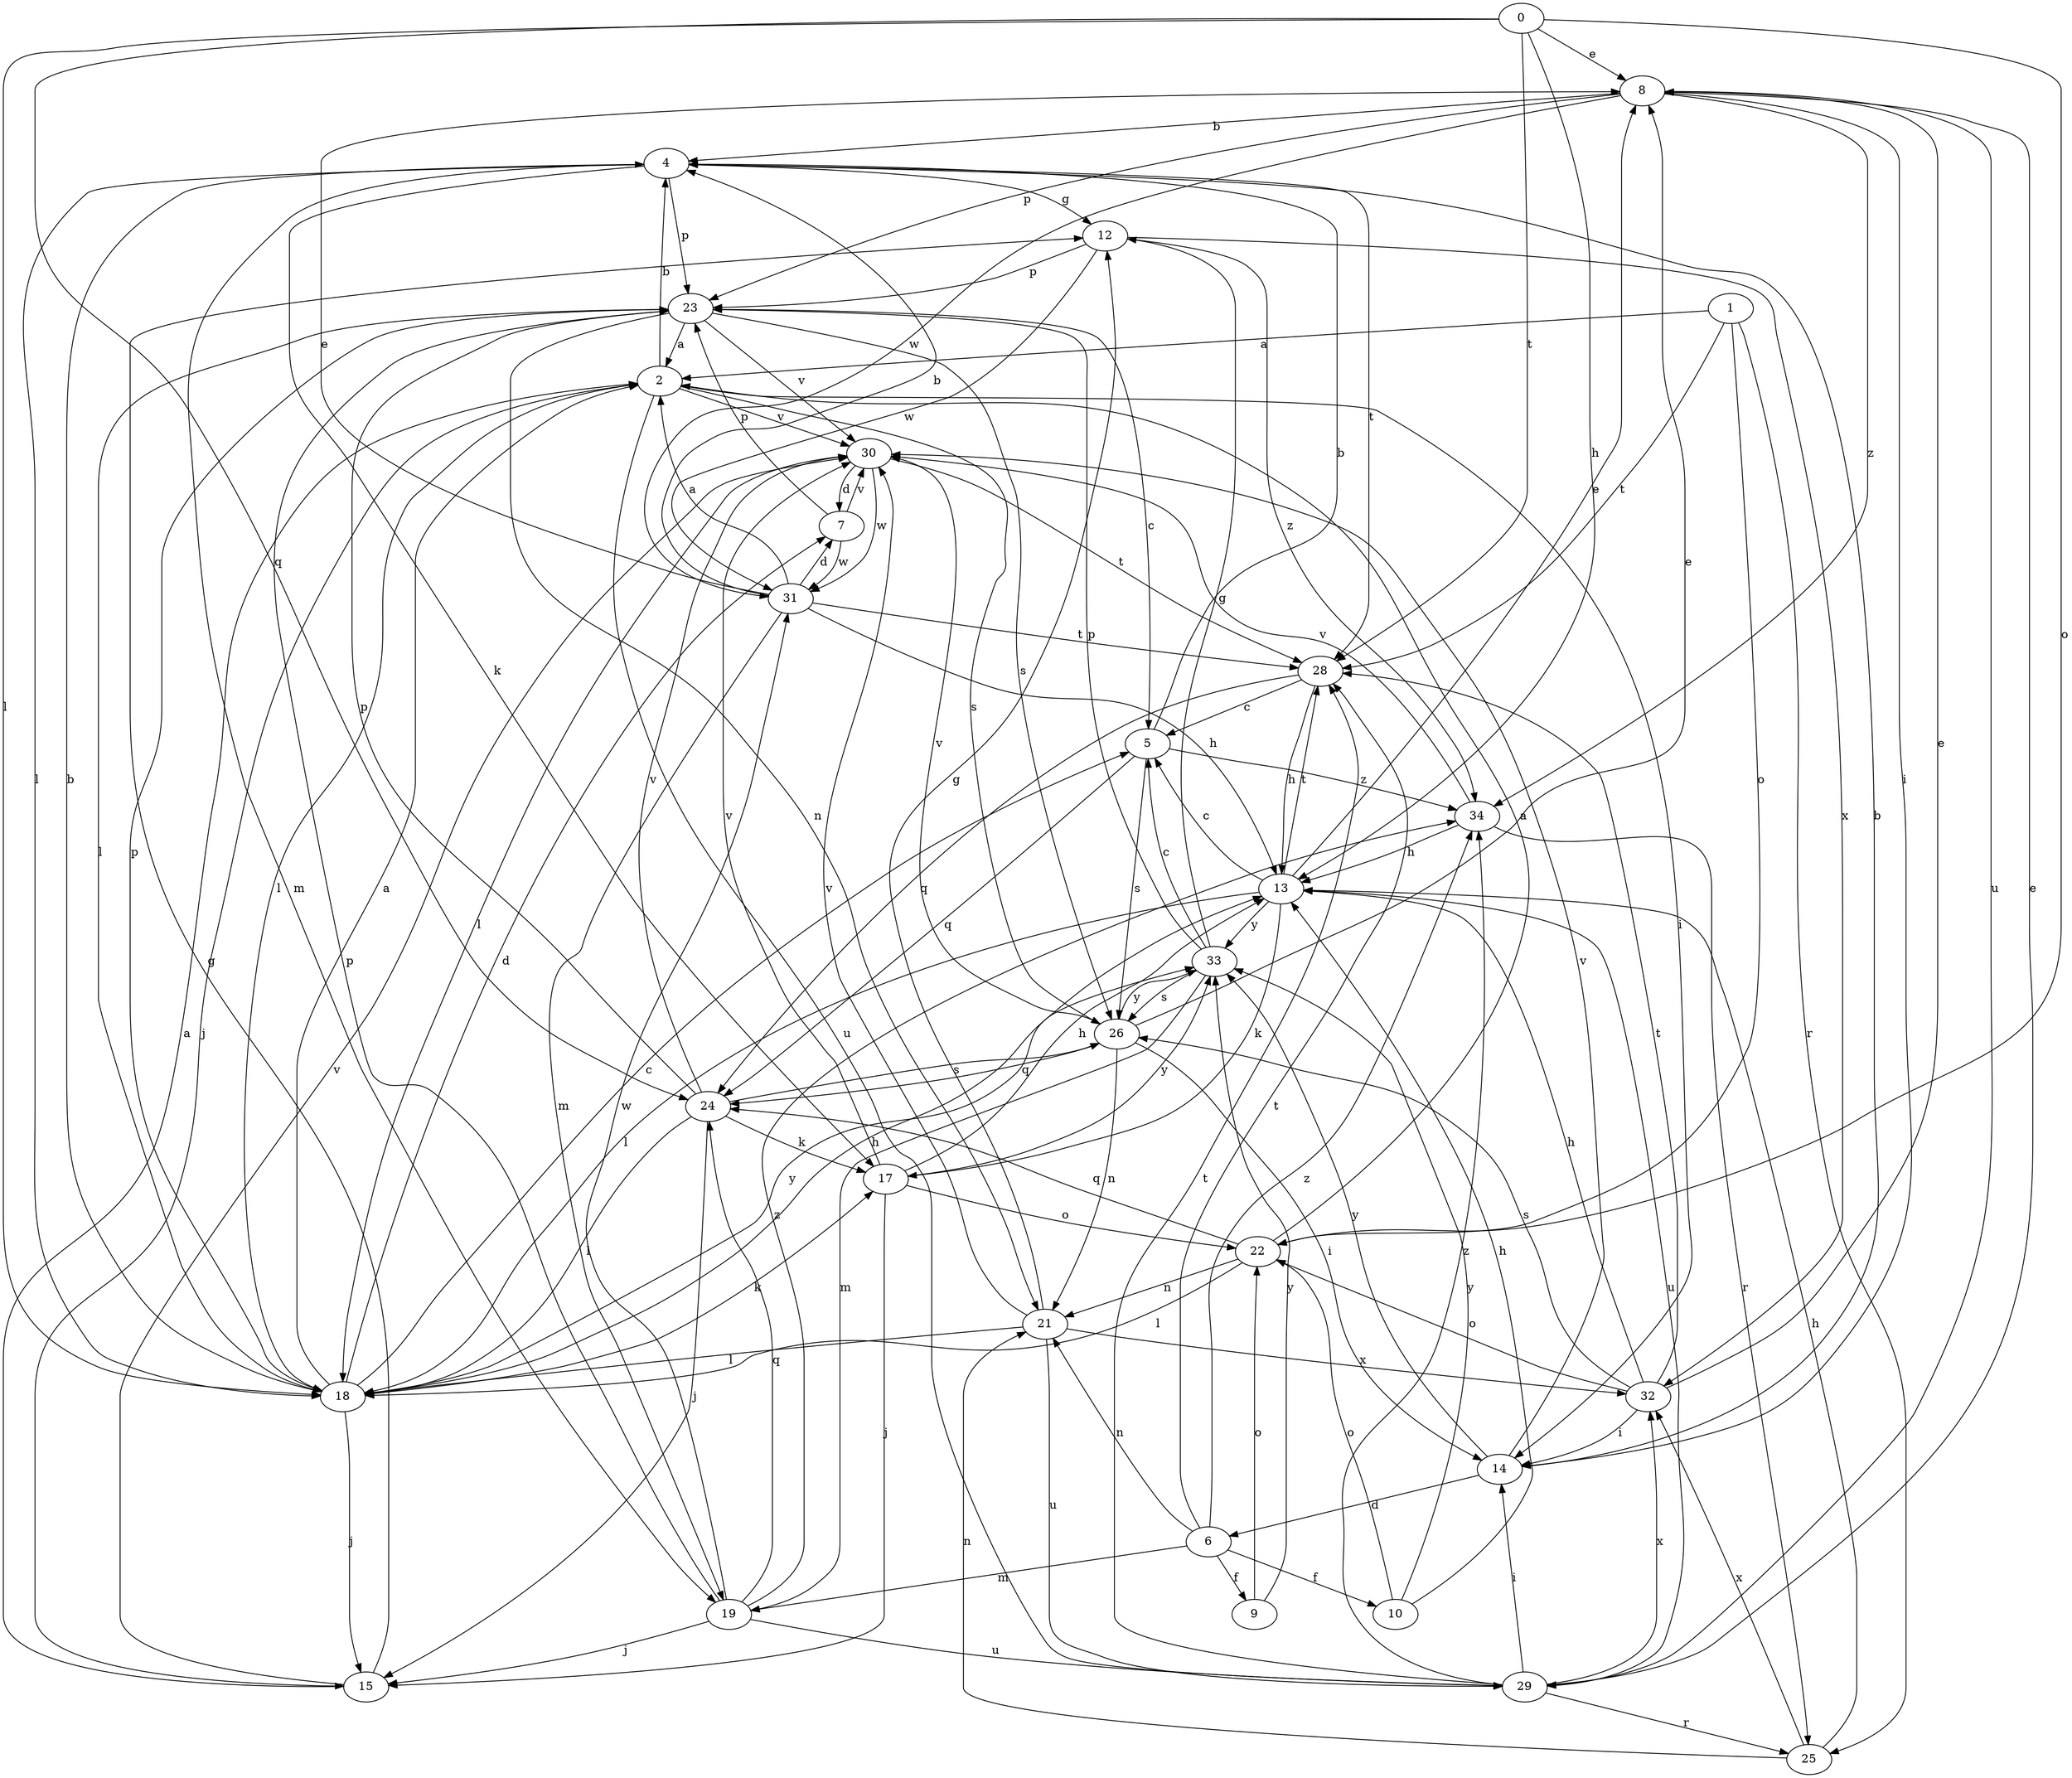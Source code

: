 strict digraph  {
0;
1;
2;
4;
5;
6;
7;
8;
9;
10;
12;
13;
14;
15;
17;
18;
19;
21;
22;
23;
24;
25;
26;
28;
29;
30;
31;
32;
33;
34;
0 -> 8  [label=e];
0 -> 13  [label=h];
0 -> 18  [label=l];
0 -> 22  [label=o];
0 -> 24  [label=q];
0 -> 28  [label=t];
1 -> 2  [label=a];
1 -> 22  [label=o];
1 -> 25  [label=r];
1 -> 28  [label=t];
2 -> 4  [label=b];
2 -> 14  [label=i];
2 -> 15  [label=j];
2 -> 18  [label=l];
2 -> 26  [label=s];
2 -> 29  [label=u];
2 -> 30  [label=v];
4 -> 12  [label=g];
4 -> 17  [label=k];
4 -> 18  [label=l];
4 -> 19  [label=m];
4 -> 23  [label=p];
4 -> 28  [label=t];
5 -> 4  [label=b];
5 -> 24  [label=q];
5 -> 26  [label=s];
5 -> 34  [label=z];
6 -> 9  [label=f];
6 -> 10  [label=f];
6 -> 19  [label=m];
6 -> 21  [label=n];
6 -> 28  [label=t];
6 -> 34  [label=z];
7 -> 23  [label=p];
7 -> 30  [label=v];
7 -> 31  [label=w];
8 -> 4  [label=b];
8 -> 14  [label=i];
8 -> 23  [label=p];
8 -> 29  [label=u];
8 -> 31  [label=w];
8 -> 34  [label=z];
9 -> 22  [label=o];
9 -> 33  [label=y];
10 -> 13  [label=h];
10 -> 22  [label=o];
10 -> 33  [label=y];
12 -> 23  [label=p];
12 -> 31  [label=w];
12 -> 32  [label=x];
12 -> 34  [label=z];
13 -> 5  [label=c];
13 -> 8  [label=e];
13 -> 17  [label=k];
13 -> 18  [label=l];
13 -> 28  [label=t];
13 -> 29  [label=u];
13 -> 33  [label=y];
14 -> 4  [label=b];
14 -> 6  [label=d];
14 -> 30  [label=v];
14 -> 33  [label=y];
15 -> 2  [label=a];
15 -> 12  [label=g];
15 -> 30  [label=v];
17 -> 13  [label=h];
17 -> 15  [label=j];
17 -> 22  [label=o];
17 -> 30  [label=v];
17 -> 33  [label=y];
18 -> 2  [label=a];
18 -> 4  [label=b];
18 -> 5  [label=c];
18 -> 7  [label=d];
18 -> 13  [label=h];
18 -> 15  [label=j];
18 -> 17  [label=k];
18 -> 23  [label=p];
18 -> 33  [label=y];
19 -> 15  [label=j];
19 -> 23  [label=p];
19 -> 24  [label=q];
19 -> 29  [label=u];
19 -> 31  [label=w];
19 -> 34  [label=z];
21 -> 12  [label=g];
21 -> 18  [label=l];
21 -> 29  [label=u];
21 -> 30  [label=v];
21 -> 32  [label=x];
22 -> 2  [label=a];
22 -> 18  [label=l];
22 -> 21  [label=n];
22 -> 24  [label=q];
23 -> 2  [label=a];
23 -> 5  [label=c];
23 -> 18  [label=l];
23 -> 21  [label=n];
23 -> 26  [label=s];
23 -> 30  [label=v];
24 -> 15  [label=j];
24 -> 17  [label=k];
24 -> 18  [label=l];
24 -> 23  [label=p];
24 -> 26  [label=s];
24 -> 30  [label=v];
25 -> 13  [label=h];
25 -> 21  [label=n];
25 -> 32  [label=x];
26 -> 8  [label=e];
26 -> 14  [label=i];
26 -> 21  [label=n];
26 -> 24  [label=q];
26 -> 30  [label=v];
26 -> 33  [label=y];
28 -> 5  [label=c];
28 -> 13  [label=h];
28 -> 24  [label=q];
29 -> 8  [label=e];
29 -> 14  [label=i];
29 -> 25  [label=r];
29 -> 28  [label=t];
29 -> 32  [label=x];
29 -> 34  [label=z];
30 -> 7  [label=d];
30 -> 18  [label=l];
30 -> 28  [label=t];
30 -> 31  [label=w];
31 -> 2  [label=a];
31 -> 4  [label=b];
31 -> 7  [label=d];
31 -> 8  [label=e];
31 -> 13  [label=h];
31 -> 19  [label=m];
31 -> 28  [label=t];
32 -> 8  [label=e];
32 -> 13  [label=h];
32 -> 14  [label=i];
32 -> 22  [label=o];
32 -> 26  [label=s];
32 -> 28  [label=t];
33 -> 5  [label=c];
33 -> 12  [label=g];
33 -> 19  [label=m];
33 -> 23  [label=p];
33 -> 26  [label=s];
34 -> 13  [label=h];
34 -> 25  [label=r];
34 -> 30  [label=v];
}
